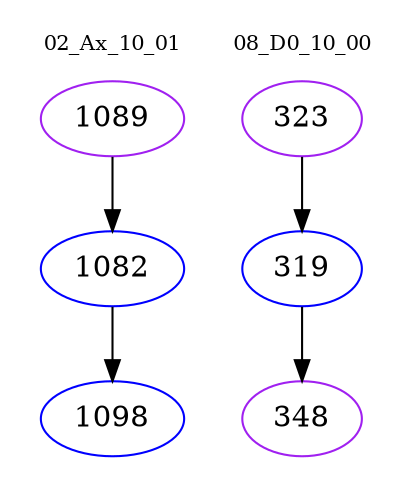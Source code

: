 digraph{
subgraph cluster_0 {
color = white
label = "02_Ax_10_01";
fontsize=10;
T0_1089 [label="1089", color="purple"]
T0_1089 -> T0_1082 [color="black"]
T0_1082 [label="1082", color="blue"]
T0_1082 -> T0_1098 [color="black"]
T0_1098 [label="1098", color="blue"]
}
subgraph cluster_1 {
color = white
label = "08_D0_10_00";
fontsize=10;
T1_323 [label="323", color="purple"]
T1_323 -> T1_319 [color="black"]
T1_319 [label="319", color="blue"]
T1_319 -> T1_348 [color="black"]
T1_348 [label="348", color="purple"]
}
}
